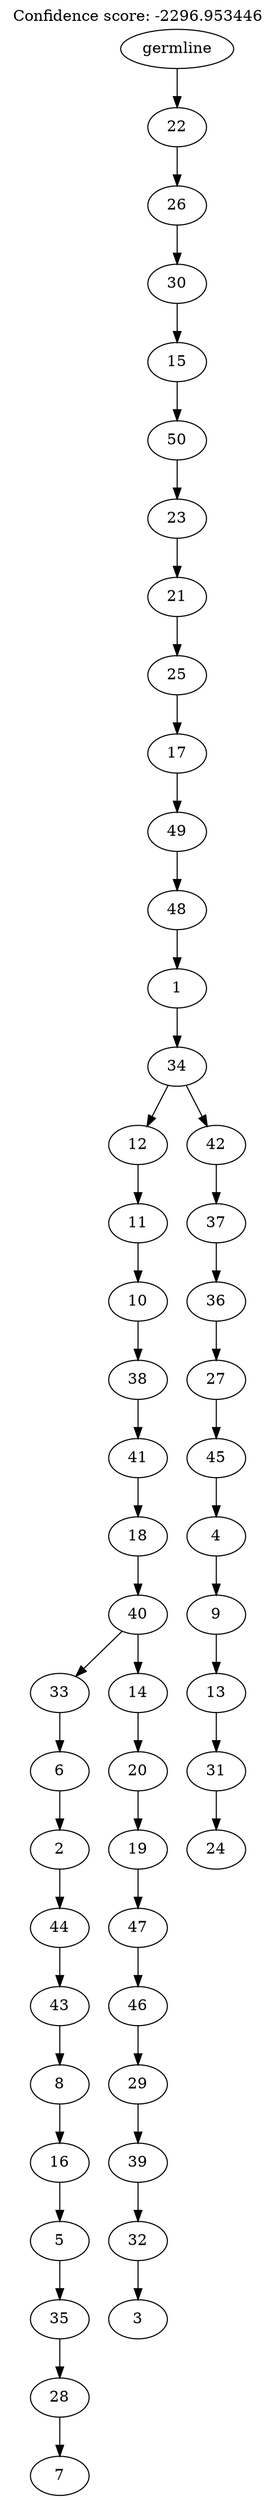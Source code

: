 digraph g {
	"49" -> "50";
	"50" [label="7"];
	"48" -> "49";
	"49" [label="28"];
	"47" -> "48";
	"48" [label="35"];
	"46" -> "47";
	"47" [label="5"];
	"45" -> "46";
	"46" [label="16"];
	"44" -> "45";
	"45" [label="8"];
	"43" -> "44";
	"44" [label="43"];
	"42" -> "43";
	"43" [label="44"];
	"41" -> "42";
	"42" [label="2"];
	"40" -> "41";
	"41" [label="6"];
	"38" -> "39";
	"39" [label="3"];
	"37" -> "38";
	"38" [label="32"];
	"36" -> "37";
	"37" [label="39"];
	"35" -> "36";
	"36" [label="29"];
	"34" -> "35";
	"35" [label="46"];
	"33" -> "34";
	"34" [label="47"];
	"32" -> "33";
	"33" [label="19"];
	"31" -> "32";
	"32" [label="20"];
	"30" -> "31";
	"31" [label="14"];
	"30" -> "40";
	"40" [label="33"];
	"29" -> "30";
	"30" [label="40"];
	"28" -> "29";
	"29" [label="18"];
	"27" -> "28";
	"28" [label="41"];
	"26" -> "27";
	"27" [label="38"];
	"25" -> "26";
	"26" [label="10"];
	"24" -> "25";
	"25" [label="11"];
	"22" -> "23";
	"23" [label="24"];
	"21" -> "22";
	"22" [label="31"];
	"20" -> "21";
	"21" [label="13"];
	"19" -> "20";
	"20" [label="9"];
	"18" -> "19";
	"19" [label="4"];
	"17" -> "18";
	"18" [label="45"];
	"16" -> "17";
	"17" [label="27"];
	"15" -> "16";
	"16" [label="36"];
	"14" -> "15";
	"15" [label="37"];
	"13" -> "14";
	"14" [label="42"];
	"13" -> "24";
	"24" [label="12"];
	"12" -> "13";
	"13" [label="34"];
	"11" -> "12";
	"12" [label="1"];
	"10" -> "11";
	"11" [label="48"];
	"9" -> "10";
	"10" [label="49"];
	"8" -> "9";
	"9" [label="17"];
	"7" -> "8";
	"8" [label="25"];
	"6" -> "7";
	"7" [label="21"];
	"5" -> "6";
	"6" [label="23"];
	"4" -> "5";
	"5" [label="50"];
	"3" -> "4";
	"4" [label="15"];
	"2" -> "3";
	"3" [label="30"];
	"1" -> "2";
	"2" [label="26"];
	"0" -> "1";
	"1" [label="22"];
	"0" [label="germline"];
	labelloc="t";
	label="Confidence score: -2296.953446";
}
